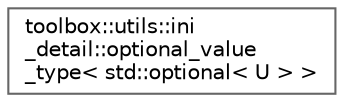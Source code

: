 digraph "Graphical Class Hierarchy"
{
 // LATEX_PDF_SIZE
  bgcolor="transparent";
  edge [fontname=Helvetica,fontsize=10,labelfontname=Helvetica,labelfontsize=10];
  node [fontname=Helvetica,fontsize=10,shape=box,height=0.2,width=0.4];
  rankdir="LR";
  Node0 [id="Node000000",label="toolbox::utils::ini\l_detail::optional_value\l_type\< std::optional\< U \> \>",height=0.2,width=0.4,color="grey40", fillcolor="white", style="filled",URL="$structtoolbox_1_1utils_1_1ini__detail_1_1optional__value__type_3_01std_1_1optional_3_01_u_01_4_01_4.html",tooltip=" "];
}
